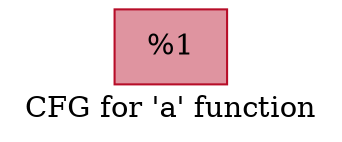 digraph "CFG for 'a' function" {
	label="CFG for 'a' function";

	Node0x55cec155b480 [shape=record,color="#b70d28ff", style=filled, fillcolor="#b70d2870",label="{%1 }"];
}
